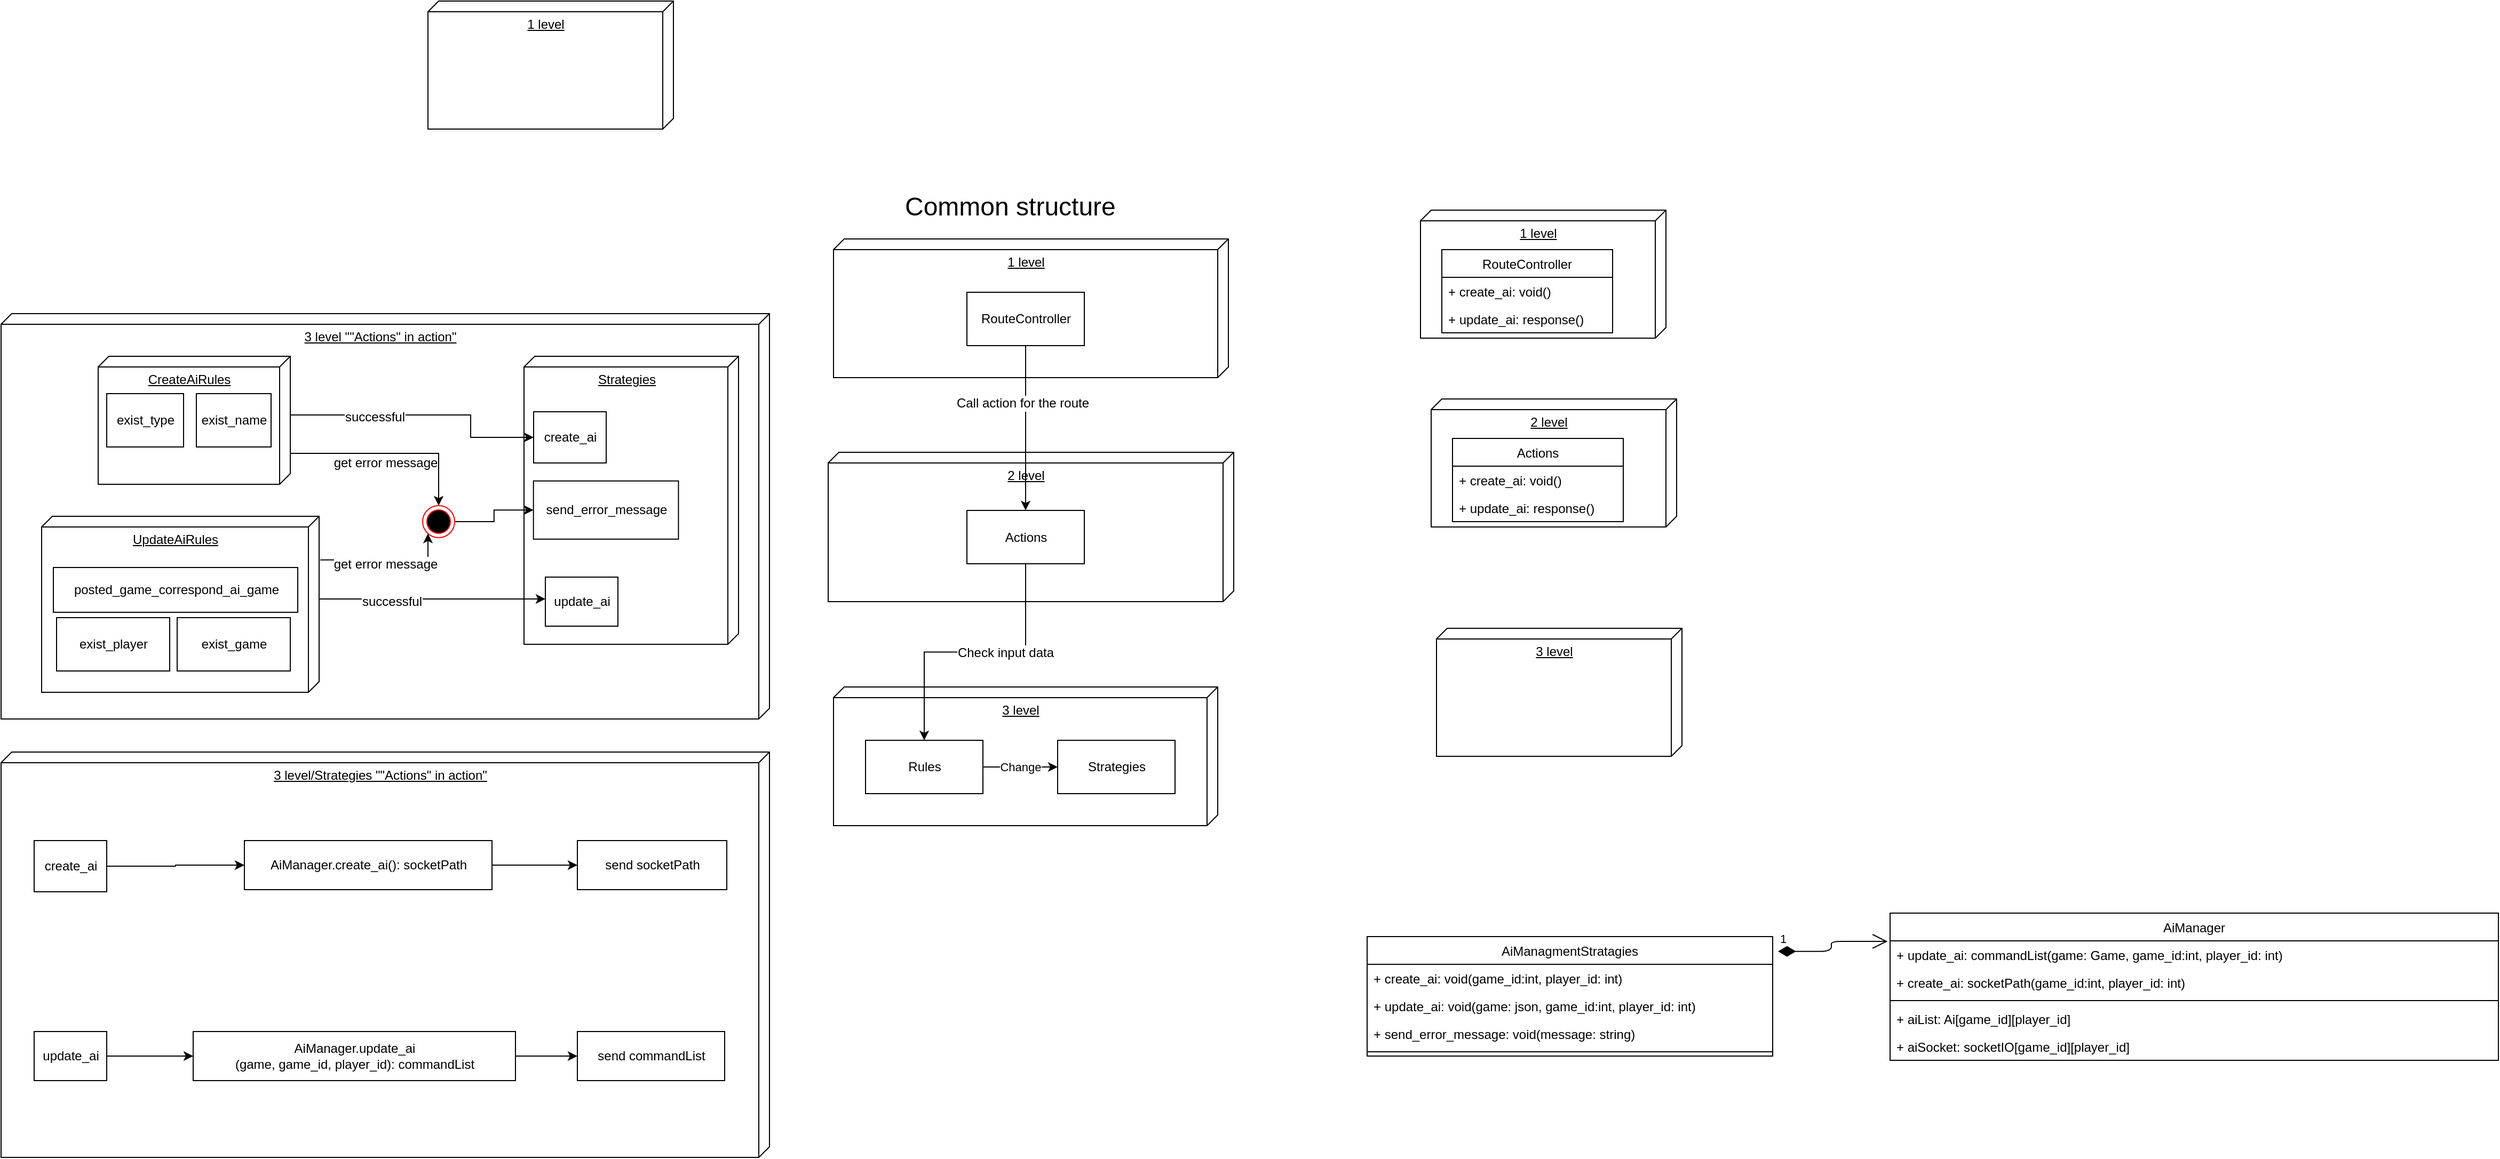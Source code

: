 <mxfile version="11.1.4" type="github"><diagram name="Page-1" id="5f0bae14-7c28-e335-631c-24af17079c00"><mxGraphModel dx="3001" dy="1296" grid="1" gridSize="10" guides="1" tooltips="1" connect="1" arrows="1" fold="1" page="1" pageScale="1" pageWidth="1100" pageHeight="850" background="#ffffff" math="0" shadow="0"><root><mxCell id="0"/><mxCell id="1" parent="0"/><mxCell id="3X9x8hccLX1OF-2QzEPk-58" value="3 level &quot;&quot;Actions&quot; in action&quot;" style="verticalAlign=top;align=center;spacingTop=8;spacingLeft=2;spacingRight=12;shape=cube;size=10;direction=south;fontStyle=4;html=1;" parent="1" vertex="1"><mxGeometry x="-1270" y="240" width="720" height="380" as="geometry"/></mxCell><mxCell id="3X9x8hccLX1OF-2QzEPk-26" value="" style="group" parent="1" vertex="1" connectable="0"><mxGeometry x="-495" y="123" width="380" height="597" as="geometry"/></mxCell><mxCell id="3X9x8hccLX1OF-2QzEPk-9" value="1 level" style="verticalAlign=top;align=center;spacingTop=8;spacingLeft=2;spacingRight=12;shape=cube;size=10;direction=south;fontStyle=4;html=1;" parent="3X9x8hccLX1OF-2QzEPk-26" vertex="1"><mxGeometry x="5" y="47" width="370" height="130" as="geometry"/></mxCell><mxCell id="3X9x8hccLX1OF-2QzEPk-10" value="2 level" style="verticalAlign=top;align=center;spacingTop=8;spacingLeft=2;spacingRight=12;shape=cube;size=10;direction=south;fontStyle=4;html=1;" parent="3X9x8hccLX1OF-2QzEPk-26" vertex="1"><mxGeometry y="247" width="380" height="140" as="geometry"/></mxCell><mxCell id="3X9x8hccLX1OF-2QzEPk-11" value="3 level" style="verticalAlign=top;align=center;spacingTop=8;spacingLeft=2;spacingRight=12;shape=cube;size=10;direction=south;fontStyle=4;html=1;" parent="3X9x8hccLX1OF-2QzEPk-26" vertex="1"><mxGeometry x="5" y="467" width="360" height="130" as="geometry"/></mxCell><mxCell id="3X9x8hccLX1OF-2QzEPk-12" value="RouteController" style="html=1;" parent="3X9x8hccLX1OF-2QzEPk-26" vertex="1"><mxGeometry x="130" y="97" width="110" height="50" as="geometry"/></mxCell><mxCell id="3X9x8hccLX1OF-2QzEPk-13" value="Actions" style="html=1;" parent="3X9x8hccLX1OF-2QzEPk-26" vertex="1"><mxGeometry x="130" y="301.5" width="110" height="50" as="geometry"/></mxCell><mxCell id="3X9x8hccLX1OF-2QzEPk-16" style="edgeStyle=orthogonalEdgeStyle;rounded=0;orthogonalLoop=1;jettySize=auto;html=1;exitX=0.5;exitY=1;exitDx=0;exitDy=0;entryX=0.5;entryY=0;entryDx=0;entryDy=0;" parent="3X9x8hccLX1OF-2QzEPk-26" source="3X9x8hccLX1OF-2QzEPk-12" target="3X9x8hccLX1OF-2QzEPk-13" edge="1"><mxGeometry relative="1" as="geometry"/></mxCell><mxCell id="3X9x8hccLX1OF-2QzEPk-17" value="Call action for the route" style="text;html=1;resizable=0;points=[];align=center;verticalAlign=middle;labelBackgroundColor=#ffffff;" parent="3X9x8hccLX1OF-2QzEPk-16" vertex="1" connectable="0"><mxGeometry x="-0.303" y="-3" relative="1" as="geometry"><mxPoint as="offset"/></mxGeometry></mxCell><mxCell id="3X9x8hccLX1OF-2QzEPk-14" value="Rules" style="html=1;" parent="3X9x8hccLX1OF-2QzEPk-26" vertex="1"><mxGeometry x="35" y="517" width="110" height="50" as="geometry"/></mxCell><mxCell id="3X9x8hccLX1OF-2QzEPk-18" style="edgeStyle=orthogonalEdgeStyle;rounded=0;orthogonalLoop=1;jettySize=auto;html=1;" parent="3X9x8hccLX1OF-2QzEPk-26" source="3X9x8hccLX1OF-2QzEPk-13" target="3X9x8hccLX1OF-2QzEPk-14" edge="1"><mxGeometry relative="1" as="geometry"/></mxCell><mxCell id="3X9x8hccLX1OF-2QzEPk-19" value="Check input data" style="text;html=1;resizable=0;points=[];align=center;verticalAlign=middle;labelBackgroundColor=#ffffff;" parent="3X9x8hccLX1OF-2QzEPk-18" vertex="1" connectable="0"><mxGeometry x="-0.213" relative="1" as="geometry"><mxPoint as="offset"/></mxGeometry></mxCell><mxCell id="3X9x8hccLX1OF-2QzEPk-15" value="Strategies" style="html=1;" parent="3X9x8hccLX1OF-2QzEPk-26" vertex="1"><mxGeometry x="215" y="517" width="110" height="50" as="geometry"/></mxCell><mxCell id="3X9x8hccLX1OF-2QzEPk-20" value="Change" style="edgeStyle=orthogonalEdgeStyle;rounded=0;orthogonalLoop=1;jettySize=auto;html=1;exitX=1;exitY=0.5;exitDx=0;exitDy=0;entryX=0;entryY=0.5;entryDx=0;entryDy=0;" parent="3X9x8hccLX1OF-2QzEPk-26" source="3X9x8hccLX1OF-2QzEPk-14" target="3X9x8hccLX1OF-2QzEPk-15" edge="1"><mxGeometry relative="1" as="geometry"/></mxCell><mxCell id="3X9x8hccLX1OF-2QzEPk-25" value="&lt;font style=&quot;font-size: 24px&quot;&gt;Common structure&lt;br&gt;&lt;/font&gt;" style="text;html=1;resizable=0;points=[];autosize=1;align=left;verticalAlign=top;spacingTop=-4;" parent="3X9x8hccLX1OF-2QzEPk-26" vertex="1"><mxGeometry x="70" width="240" height="20" as="geometry"/></mxCell><mxCell id="3X9x8hccLX1OF-2QzEPk-27" value="1 level" style="verticalAlign=top;align=center;spacingTop=8;spacingLeft=2;spacingRight=12;shape=cube;size=10;direction=south;fontStyle=4;html=1;" parent="1" vertex="1"><mxGeometry x="60" y="143" width="230" height="120" as="geometry"/></mxCell><mxCell id="3X9x8hccLX1OF-2QzEPk-28" value="RouteController" style="swimlane;fontStyle=0;childLayout=stackLayout;horizontal=1;startSize=26;fillColor=none;horizontalStack=0;resizeParent=1;resizeParentMax=0;resizeLast=0;collapsible=1;marginBottom=0;" parent="1" vertex="1"><mxGeometry x="80" y="180" width="160" height="78" as="geometry"/></mxCell><mxCell id="3X9x8hccLX1OF-2QzEPk-29" value="+ create_ai: void()" style="text;strokeColor=none;fillColor=none;align=left;verticalAlign=top;spacingLeft=4;spacingRight=4;overflow=hidden;rotatable=0;points=[[0,0.5],[1,0.5]];portConstraint=eastwest;" parent="3X9x8hccLX1OF-2QzEPk-28" vertex="1"><mxGeometry y="26" width="160" height="26" as="geometry"/></mxCell><mxCell id="3X9x8hccLX1OF-2QzEPk-30" value="+ update_ai: response()" style="text;strokeColor=none;fillColor=none;align=left;verticalAlign=top;spacingLeft=4;spacingRight=4;overflow=hidden;rotatable=0;points=[[0,0.5],[1,0.5]];portConstraint=eastwest;" parent="3X9x8hccLX1OF-2QzEPk-28" vertex="1"><mxGeometry y="52" width="160" height="26" as="geometry"/></mxCell><mxCell id="3X9x8hccLX1OF-2QzEPk-32" value="2 level" style="verticalAlign=top;align=center;spacingTop=8;spacingLeft=2;spacingRight=12;shape=cube;size=10;direction=south;fontStyle=4;html=1;" parent="1" vertex="1"><mxGeometry x="70" y="320" width="230" height="120" as="geometry"/></mxCell><mxCell id="3X9x8hccLX1OF-2QzEPk-33" value="Actions" style="swimlane;fontStyle=0;childLayout=stackLayout;horizontal=1;startSize=26;fillColor=none;horizontalStack=0;resizeParent=1;resizeParentMax=0;resizeLast=0;collapsible=1;marginBottom=0;" parent="1" vertex="1"><mxGeometry x="90" y="357" width="160" height="78" as="geometry"/></mxCell><mxCell id="3X9x8hccLX1OF-2QzEPk-34" value="+ create_ai: void()" style="text;strokeColor=none;fillColor=none;align=left;verticalAlign=top;spacingLeft=4;spacingRight=4;overflow=hidden;rotatable=0;points=[[0,0.5],[1,0.5]];portConstraint=eastwest;" parent="3X9x8hccLX1OF-2QzEPk-33" vertex="1"><mxGeometry y="26" width="160" height="26" as="geometry"/></mxCell><mxCell id="3X9x8hccLX1OF-2QzEPk-35" value="+ update_ai: response()" style="text;strokeColor=none;fillColor=none;align=left;verticalAlign=top;spacingLeft=4;spacingRight=4;overflow=hidden;rotatable=0;points=[[0,0.5],[1,0.5]];portConstraint=eastwest;" parent="3X9x8hccLX1OF-2QzEPk-33" vertex="1"><mxGeometry y="52" width="160" height="26" as="geometry"/></mxCell><mxCell id="3X9x8hccLX1OF-2QzEPk-36" value="AiManager" style="swimlane;fontStyle=0;childLayout=stackLayout;horizontal=1;startSize=26;fillColor=none;horizontalStack=0;resizeParent=1;resizeParentMax=0;resizeLast=0;collapsible=1;marginBottom=0;" parent="1" vertex="1"><mxGeometry x="500" y="802" width="570" height="138" as="geometry"/></mxCell><mxCell id="3X9x8hccLX1OF-2QzEPk-37" value="+ update_ai: commandList(game: Game, game_id:int, player_id: int)" style="text;strokeColor=none;fillColor=none;align=left;verticalAlign=top;spacingLeft=4;spacingRight=4;overflow=hidden;rotatable=0;points=[[0,0.5],[1,0.5]];portConstraint=eastwest;" parent="3X9x8hccLX1OF-2QzEPk-36" vertex="1"><mxGeometry y="26" width="570" height="26" as="geometry"/></mxCell><mxCell id="3X9x8hccLX1OF-2QzEPk-38" value="+ create_ai: socketPath(game_id:int, player_id: int)" style="text;strokeColor=none;fillColor=none;align=left;verticalAlign=top;spacingLeft=4;spacingRight=4;overflow=hidden;rotatable=0;points=[[0,0.5],[1,0.5]];portConstraint=eastwest;" parent="3X9x8hccLX1OF-2QzEPk-36" vertex="1"><mxGeometry y="52" width="570" height="26" as="geometry"/></mxCell><mxCell id="3X9x8hccLX1OF-2QzEPk-49" value="" style="line;strokeWidth=1;fillColor=none;align=left;verticalAlign=middle;spacingTop=-1;spacingLeft=3;spacingRight=3;rotatable=0;labelPosition=right;points=[];portConstraint=eastwest;" parent="3X9x8hccLX1OF-2QzEPk-36" vertex="1"><mxGeometry y="78" width="570" height="8" as="geometry"/></mxCell><mxCell id="3X9x8hccLX1OF-2QzEPk-50" value="+ aiList: Ai[game_id][player_id]" style="text;strokeColor=none;fillColor=none;align=left;verticalAlign=top;spacingLeft=4;spacingRight=4;overflow=hidden;rotatable=0;points=[[0,0.5],[1,0.5]];portConstraint=eastwest;" parent="3X9x8hccLX1OF-2QzEPk-36" vertex="1"><mxGeometry y="86" width="570" height="26" as="geometry"/></mxCell><mxCell id="3X9x8hccLX1OF-2QzEPk-39" value="+ aiSocket: socketIO[game_id][player_id]" style="text;strokeColor=none;fillColor=none;align=left;verticalAlign=top;spacingLeft=4;spacingRight=4;overflow=hidden;rotatable=0;points=[[0,0.5],[1,0.5]];portConstraint=eastwest;" parent="3X9x8hccLX1OF-2QzEPk-36" vertex="1"><mxGeometry y="112" width="570" height="26" as="geometry"/></mxCell><mxCell id="3X9x8hccLX1OF-2QzEPk-42" value="AiManagmentStratagies" style="swimlane;fontStyle=0;childLayout=stackLayout;horizontal=1;startSize=26;fillColor=none;horizontalStack=0;resizeParent=1;resizeParentMax=0;resizeLast=0;collapsible=1;marginBottom=0;" parent="1" vertex="1"><mxGeometry x="10" y="824" width="380" height="112" as="geometry"/></mxCell><mxCell id="q2y1iBEHB3Dmw3ROwpJ1-22" value="+ create_ai: void(game_id:int, player_id: int)" style="text;strokeColor=none;fillColor=none;align=left;verticalAlign=top;spacingLeft=4;spacingRight=4;overflow=hidden;rotatable=0;points=[[0,0.5],[1,0.5]];portConstraint=eastwest;" vertex="1" parent="3X9x8hccLX1OF-2QzEPk-42"><mxGeometry y="26" width="380" height="26" as="geometry"/></mxCell><mxCell id="3X9x8hccLX1OF-2QzEPk-43" value="+ update_ai: void(game: json, game_id:int, player_id: int)" style="text;strokeColor=none;fillColor=none;align=left;verticalAlign=top;spacingLeft=4;spacingRight=4;overflow=hidden;rotatable=0;points=[[0,0.5],[1,0.5]];portConstraint=eastwest;" parent="3X9x8hccLX1OF-2QzEPk-42" vertex="1"><mxGeometry y="52" width="380" height="26" as="geometry"/></mxCell><mxCell id="3X9x8hccLX1OF-2QzEPk-44" value="+ send_error_message: void(message: string)" style="text;strokeColor=none;fillColor=none;align=left;verticalAlign=top;spacingLeft=4;spacingRight=4;overflow=hidden;rotatable=0;points=[[0,0.5],[1,0.5]];portConstraint=eastwest;" parent="3X9x8hccLX1OF-2QzEPk-42" vertex="1"><mxGeometry y="78" width="380" height="26" as="geometry"/></mxCell><mxCell id="3X9x8hccLX1OF-2QzEPk-46" value="" style="line;strokeWidth=1;fillColor=none;align=left;verticalAlign=middle;spacingTop=-1;spacingLeft=3;spacingRight=3;rotatable=0;labelPosition=right;points=[];portConstraint=eastwest;" parent="3X9x8hccLX1OF-2QzEPk-42" vertex="1"><mxGeometry y="104" width="380" height="8" as="geometry"/></mxCell><mxCell id="3X9x8hccLX1OF-2QzEPk-48" value="1" style="endArrow=open;html=1;endSize=12;startArrow=diamondThin;startSize=14;startFill=1;edgeStyle=orthogonalEdgeStyle;align=left;verticalAlign=bottom;exitX=1.013;exitY=0.124;exitDx=0;exitDy=0;exitPerimeter=0;entryX=-0.004;entryY=0.192;entryDx=0;entryDy=0;entryPerimeter=0;" parent="1" source="3X9x8hccLX1OF-2QzEPk-42" target="3X9x8hccLX1OF-2QzEPk-36" edge="1"><mxGeometry x="-1" y="3" relative="1" as="geometry"><mxPoint x="350" y="910" as="sourcePoint"/><mxPoint x="510" y="910" as="targetPoint"/></mxGeometry></mxCell><mxCell id="3X9x8hccLX1OF-2QzEPk-51" value="3 level" style="verticalAlign=top;align=center;spacingTop=8;spacingLeft=2;spacingRight=12;shape=cube;size=10;direction=south;fontStyle=4;html=1;" parent="1" vertex="1"><mxGeometry x="75" y="535" width="230" height="120" as="geometry"/></mxCell><mxCell id="3X9x8hccLX1OF-2QzEPk-56" value="1 level" style="verticalAlign=top;align=center;spacingTop=8;spacingLeft=2;spacingRight=12;shape=cube;size=10;direction=south;fontStyle=4;html=1;" parent="1" vertex="1"><mxGeometry x="-870" y="-53" width="230" height="120" as="geometry"/></mxCell><mxCell id="3X9x8hccLX1OF-2QzEPk-57" value="CreateAiRules" style="verticalAlign=top;align=center;spacingTop=8;spacingLeft=2;spacingRight=12;shape=cube;size=10;direction=south;fontStyle=4;html=1;container=1;" parent="1" vertex="1"><mxGeometry x="-1179" y="280" width="180" height="120" as="geometry"><mxRectangle x="-1110" y="280" width="80" height="30" as="alternateBounds"/></mxGeometry></mxCell><mxCell id="q2y1iBEHB3Dmw3ROwpJ1-1" value="exist_type" style="html=1;" vertex="1" parent="3X9x8hccLX1OF-2QzEPk-57"><mxGeometry x="8" y="35" width="72" height="50" as="geometry"/></mxCell><mxCell id="q2y1iBEHB3Dmw3ROwpJ1-2" value="exist_name" style="html=1;" vertex="1" parent="3X9x8hccLX1OF-2QzEPk-57"><mxGeometry x="92" y="35" width="70" height="50" as="geometry"/></mxCell><mxCell id="q2y1iBEHB3Dmw3ROwpJ1-3" value="Strategies" style="verticalAlign=top;align=center;spacingTop=8;spacingLeft=2;spacingRight=12;shape=cube;size=10;direction=south;fontStyle=4;html=1;container=1;" vertex="1" parent="1"><mxGeometry x="-780" y="280" width="201" height="270" as="geometry"><mxRectangle x="-1110" y="280" width="80" height="30" as="alternateBounds"/></mxGeometry></mxCell><mxCell id="q2y1iBEHB3Dmw3ROwpJ1-4" value="create_ai" style="html=1;" vertex="1" parent="q2y1iBEHB3Dmw3ROwpJ1-3"><mxGeometry x="9" y="52" width="68" height="48" as="geometry"/></mxCell><mxCell id="q2y1iBEHB3Dmw3ROwpJ1-5" value="send_error_message" style="html=1;" vertex="1" parent="q2y1iBEHB3Dmw3ROwpJ1-3"><mxGeometry x="8.844" y="116.864" width="135.876" height="54.545" as="geometry"/></mxCell><mxCell id="q2y1iBEHB3Dmw3ROwpJ1-16" value="update_ai" style="html=1;" vertex="1" parent="q2y1iBEHB3Dmw3ROwpJ1-3"><mxGeometry x="20" y="207" width="68" height="46" as="geometry"/></mxCell><mxCell id="q2y1iBEHB3Dmw3ROwpJ1-6" style="edgeStyle=orthogonalEdgeStyle;rounded=0;orthogonalLoop=1;jettySize=auto;html=1;exitX=0;exitY=0;exitDx=55;exitDy=0;exitPerimeter=0;entryX=0;entryY=0.5;entryDx=0;entryDy=0;" edge="1" parent="1" source="3X9x8hccLX1OF-2QzEPk-57" target="q2y1iBEHB3Dmw3ROwpJ1-4"><mxGeometry relative="1" as="geometry"><Array as="points"><mxPoint x="-830" y="335"/><mxPoint x="-830" y="356"/></Array></mxGeometry></mxCell><mxCell id="q2y1iBEHB3Dmw3ROwpJ1-7" value="successful" style="text;html=1;resizable=0;points=[];align=center;verticalAlign=middle;labelBackgroundColor=#ffffff;" vertex="1" connectable="0" parent="q2y1iBEHB3Dmw3ROwpJ1-6"><mxGeometry x="-0.382" y="-1" relative="1" as="geometry"><mxPoint x="2" y="1" as="offset"/></mxGeometry></mxCell><mxCell id="q2y1iBEHB3Dmw3ROwpJ1-8" style="edgeStyle=orthogonalEdgeStyle;rounded=0;orthogonalLoop=1;jettySize=auto;html=1;exitX=0.758;exitY=0;exitDx=0;exitDy=0;exitPerimeter=0;" edge="1" parent="1" source="3X9x8hccLX1OF-2QzEPk-57" target="q2y1iBEHB3Dmw3ROwpJ1-19"><mxGeometry relative="1" as="geometry"><mxPoint x="-890" y="345" as="sourcePoint"/><mxPoint x="-761" y="354" as="targetPoint"/></mxGeometry></mxCell><mxCell id="q2y1iBEHB3Dmw3ROwpJ1-9" value="get error message" style="text;html=1;resizable=0;points=[];align=center;verticalAlign=middle;labelBackgroundColor=#ffffff;" vertex="1" connectable="0" parent="q2y1iBEHB3Dmw3ROwpJ1-8"><mxGeometry x="-0.382" y="-1" relative="1" as="geometry"><mxPoint x="31" y="8" as="offset"/></mxGeometry></mxCell><mxCell id="q2y1iBEHB3Dmw3ROwpJ1-10" value="UpdateAiRules" style="verticalAlign=top;align=center;spacingTop=8;spacingLeft=2;spacingRight=12;shape=cube;size=10;direction=south;fontStyle=4;html=1;container=1;" vertex="1" parent="1"><mxGeometry x="-1232" y="430" width="260" height="165" as="geometry"><mxRectangle x="-1110" y="280" width="80" height="30" as="alternateBounds"/></mxGeometry></mxCell><mxCell id="q2y1iBEHB3Dmw3ROwpJ1-11" value="posted_game_correspond_ai_game" style="html=1;" vertex="1" parent="q2y1iBEHB3Dmw3ROwpJ1-10"><mxGeometry x="11" y="48" width="229" height="42" as="geometry"/></mxCell><mxCell id="q2y1iBEHB3Dmw3ROwpJ1-12" value="exist_player" style="html=1;" vertex="1" parent="q2y1iBEHB3Dmw3ROwpJ1-10"><mxGeometry x="14" y="95" width="106" height="50" as="geometry"/></mxCell><mxCell id="q2y1iBEHB3Dmw3ROwpJ1-13" value="exist_game" style="html=1;" vertex="1" parent="q2y1iBEHB3Dmw3ROwpJ1-10"><mxGeometry x="127" y="95" width="106" height="50" as="geometry"/></mxCell><mxCell id="q2y1iBEHB3Dmw3ROwpJ1-14" style="edgeStyle=orthogonalEdgeStyle;rounded=0;orthogonalLoop=1;jettySize=auto;html=1;exitX=0.248;exitY=-0.004;exitDx=0;exitDy=0;exitPerimeter=0;" edge="1" parent="1" source="q2y1iBEHB3Dmw3ROwpJ1-10" target="q2y1iBEHB3Dmw3ROwpJ1-19"><mxGeometry relative="1" as="geometry"><mxPoint x="-920" y="381" as="sourcePoint"/><mxPoint x="-761" y="454" as="targetPoint"/><Array as="points"><mxPoint x="-870" y="471"/></Array></mxGeometry></mxCell><mxCell id="q2y1iBEHB3Dmw3ROwpJ1-15" value="get error message" style="text;html=1;resizable=0;points=[];align=center;verticalAlign=middle;labelBackgroundColor=#ffffff;" vertex="1" connectable="0" parent="q2y1iBEHB3Dmw3ROwpJ1-14"><mxGeometry x="-0.382" y="-1" relative="1" as="geometry"><mxPoint x="22" y="2.5" as="offset"/></mxGeometry></mxCell><mxCell id="q2y1iBEHB3Dmw3ROwpJ1-17" style="edgeStyle=orthogonalEdgeStyle;rounded=0;orthogonalLoop=1;jettySize=auto;html=1;exitX=0;exitY=0;exitDx=77.5;exitDy=0;exitPerimeter=0;" edge="1" parent="1" source="q2y1iBEHB3Dmw3ROwpJ1-10" target="q2y1iBEHB3Dmw3ROwpJ1-16"><mxGeometry relative="1" as="geometry"><mxPoint x="-920" y="345" as="sourcePoint"/><mxPoint x="-761" y="366" as="targetPoint"/><Array as="points"><mxPoint x="-740" y="508"/><mxPoint x="-740" y="508"/></Array></mxGeometry></mxCell><mxCell id="q2y1iBEHB3Dmw3ROwpJ1-18" value="successful" style="text;html=1;resizable=0;points=[];align=center;verticalAlign=middle;labelBackgroundColor=#ffffff;" vertex="1" connectable="0" parent="q2y1iBEHB3Dmw3ROwpJ1-17"><mxGeometry x="-0.382" y="-1" relative="1" as="geometry"><mxPoint x="2" y="1" as="offset"/></mxGeometry></mxCell><mxCell id="q2y1iBEHB3Dmw3ROwpJ1-20" style="edgeStyle=orthogonalEdgeStyle;rounded=0;orthogonalLoop=1;jettySize=auto;html=1;exitX=1;exitY=0.5;exitDx=0;exitDy=0;entryX=0;entryY=0.5;entryDx=0;entryDy=0;" edge="1" parent="1" source="q2y1iBEHB3Dmw3ROwpJ1-19" target="q2y1iBEHB3Dmw3ROwpJ1-5"><mxGeometry relative="1" as="geometry"/></mxCell><mxCell id="q2y1iBEHB3Dmw3ROwpJ1-19" value="" style="ellipse;html=1;shape=endState;fillColor=#000000;strokeColor=#ff0000;" vertex="1" parent="1"><mxGeometry x="-875" y="420" width="30" height="30" as="geometry"/></mxCell><mxCell id="q2y1iBEHB3Dmw3ROwpJ1-23" value="3 level/Strategies &quot;&quot;Actions&quot; in action&quot;" style="verticalAlign=top;align=center;spacingTop=8;spacingLeft=2;spacingRight=12;shape=cube;size=10;direction=south;fontStyle=4;html=1;" vertex="1" parent="1"><mxGeometry x="-1270" y="651" width="720" height="380" as="geometry"/></mxCell><mxCell id="q2y1iBEHB3Dmw3ROwpJ1-28" style="edgeStyle=orthogonalEdgeStyle;rounded=0;orthogonalLoop=1;jettySize=auto;html=1;exitX=1;exitY=0.5;exitDx=0;exitDy=0;entryX=0;entryY=0.5;entryDx=0;entryDy=0;" edge="1" parent="1" source="q2y1iBEHB3Dmw3ROwpJ1-24" target="q2y1iBEHB3Dmw3ROwpJ1-26"><mxGeometry relative="1" as="geometry"/></mxCell><mxCell id="q2y1iBEHB3Dmw3ROwpJ1-24" value="create_ai" style="html=1;" vertex="1" parent="1"><mxGeometry x="-1239" y="734" width="68" height="48" as="geometry"/></mxCell><mxCell id="q2y1iBEHB3Dmw3ROwpJ1-33" style="edgeStyle=orthogonalEdgeStyle;rounded=0;orthogonalLoop=1;jettySize=auto;html=1;exitX=1;exitY=0.5;exitDx=0;exitDy=0;entryX=0;entryY=0.5;entryDx=0;entryDy=0;" edge="1" parent="1" source="q2y1iBEHB3Dmw3ROwpJ1-25" target="q2y1iBEHB3Dmw3ROwpJ1-29"><mxGeometry relative="1" as="geometry"/></mxCell><mxCell id="q2y1iBEHB3Dmw3ROwpJ1-25" value="update_ai" style="html=1;" vertex="1" parent="1"><mxGeometry x="-1239" y="913" width="68" height="46" as="geometry"/></mxCell><mxCell id="q2y1iBEHB3Dmw3ROwpJ1-32" value="" style="edgeStyle=orthogonalEdgeStyle;rounded=0;orthogonalLoop=1;jettySize=auto;html=1;" edge="1" parent="1" source="q2y1iBEHB3Dmw3ROwpJ1-26" target="q2y1iBEHB3Dmw3ROwpJ1-31"><mxGeometry relative="1" as="geometry"/></mxCell><mxCell id="q2y1iBEHB3Dmw3ROwpJ1-26" value="AiManager.create_ai(): socketPath" style="html=1;" vertex="1" parent="1"><mxGeometry x="-1042" y="734" width="232" height="46" as="geometry"/></mxCell><mxCell id="q2y1iBEHB3Dmw3ROwpJ1-31" value="send socketPath" style="html=1;" vertex="1" parent="1"><mxGeometry x="-730" y="734" width="140" height="46" as="geometry"/></mxCell><mxCell id="q2y1iBEHB3Dmw3ROwpJ1-35" value="" style="edgeStyle=orthogonalEdgeStyle;rounded=0;orthogonalLoop=1;jettySize=auto;html=1;" edge="1" parent="1" source="q2y1iBEHB3Dmw3ROwpJ1-29" target="q2y1iBEHB3Dmw3ROwpJ1-34"><mxGeometry relative="1" as="geometry"/></mxCell><mxCell id="q2y1iBEHB3Dmw3ROwpJ1-29" value="&lt;div&gt;AiManager.update_ai&lt;/div&gt;&lt;div&gt;(game, game_id, player_id): commandList&lt;br&gt;&lt;/div&gt;" style="html=1;" vertex="1" parent="1"><mxGeometry x="-1090" y="913" width="302" height="46" as="geometry"/></mxCell><mxCell id="q2y1iBEHB3Dmw3ROwpJ1-34" value="send commandList" style="html=1;" vertex="1" parent="1"><mxGeometry x="-730" y="913" width="138" height="46" as="geometry"/></mxCell></root></mxGraphModel></diagram></mxfile>